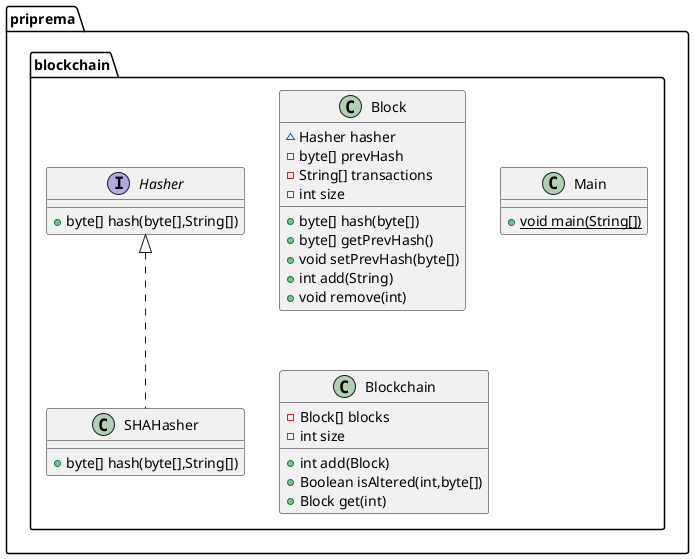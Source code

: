 @startuml
interface priprema.blockchain.Hasher {
+ byte[] hash(byte[],String[])
}
class priprema.blockchain.Block {
~ Hasher hasher
- byte[] prevHash
- String[] transactions
- int size
+ byte[] hash(byte[])
+ byte[] getPrevHash()
+ void setPrevHash(byte[])
+ int add(String)
+ void remove(int)
}
class priprema.blockchain.Main {
+ {static} void main(String[])
}
class priprema.blockchain.SHAHasher {
+ byte[] hash(byte[],String[])
}
class priprema.blockchain.Blockchain {
- Block[] blocks
- int size
+ int add(Block)
+ Boolean isAltered(int,byte[])
+ Block get(int)
}


priprema.blockchain.Hasher <|.. priprema.blockchain.SHAHasher
@enduml